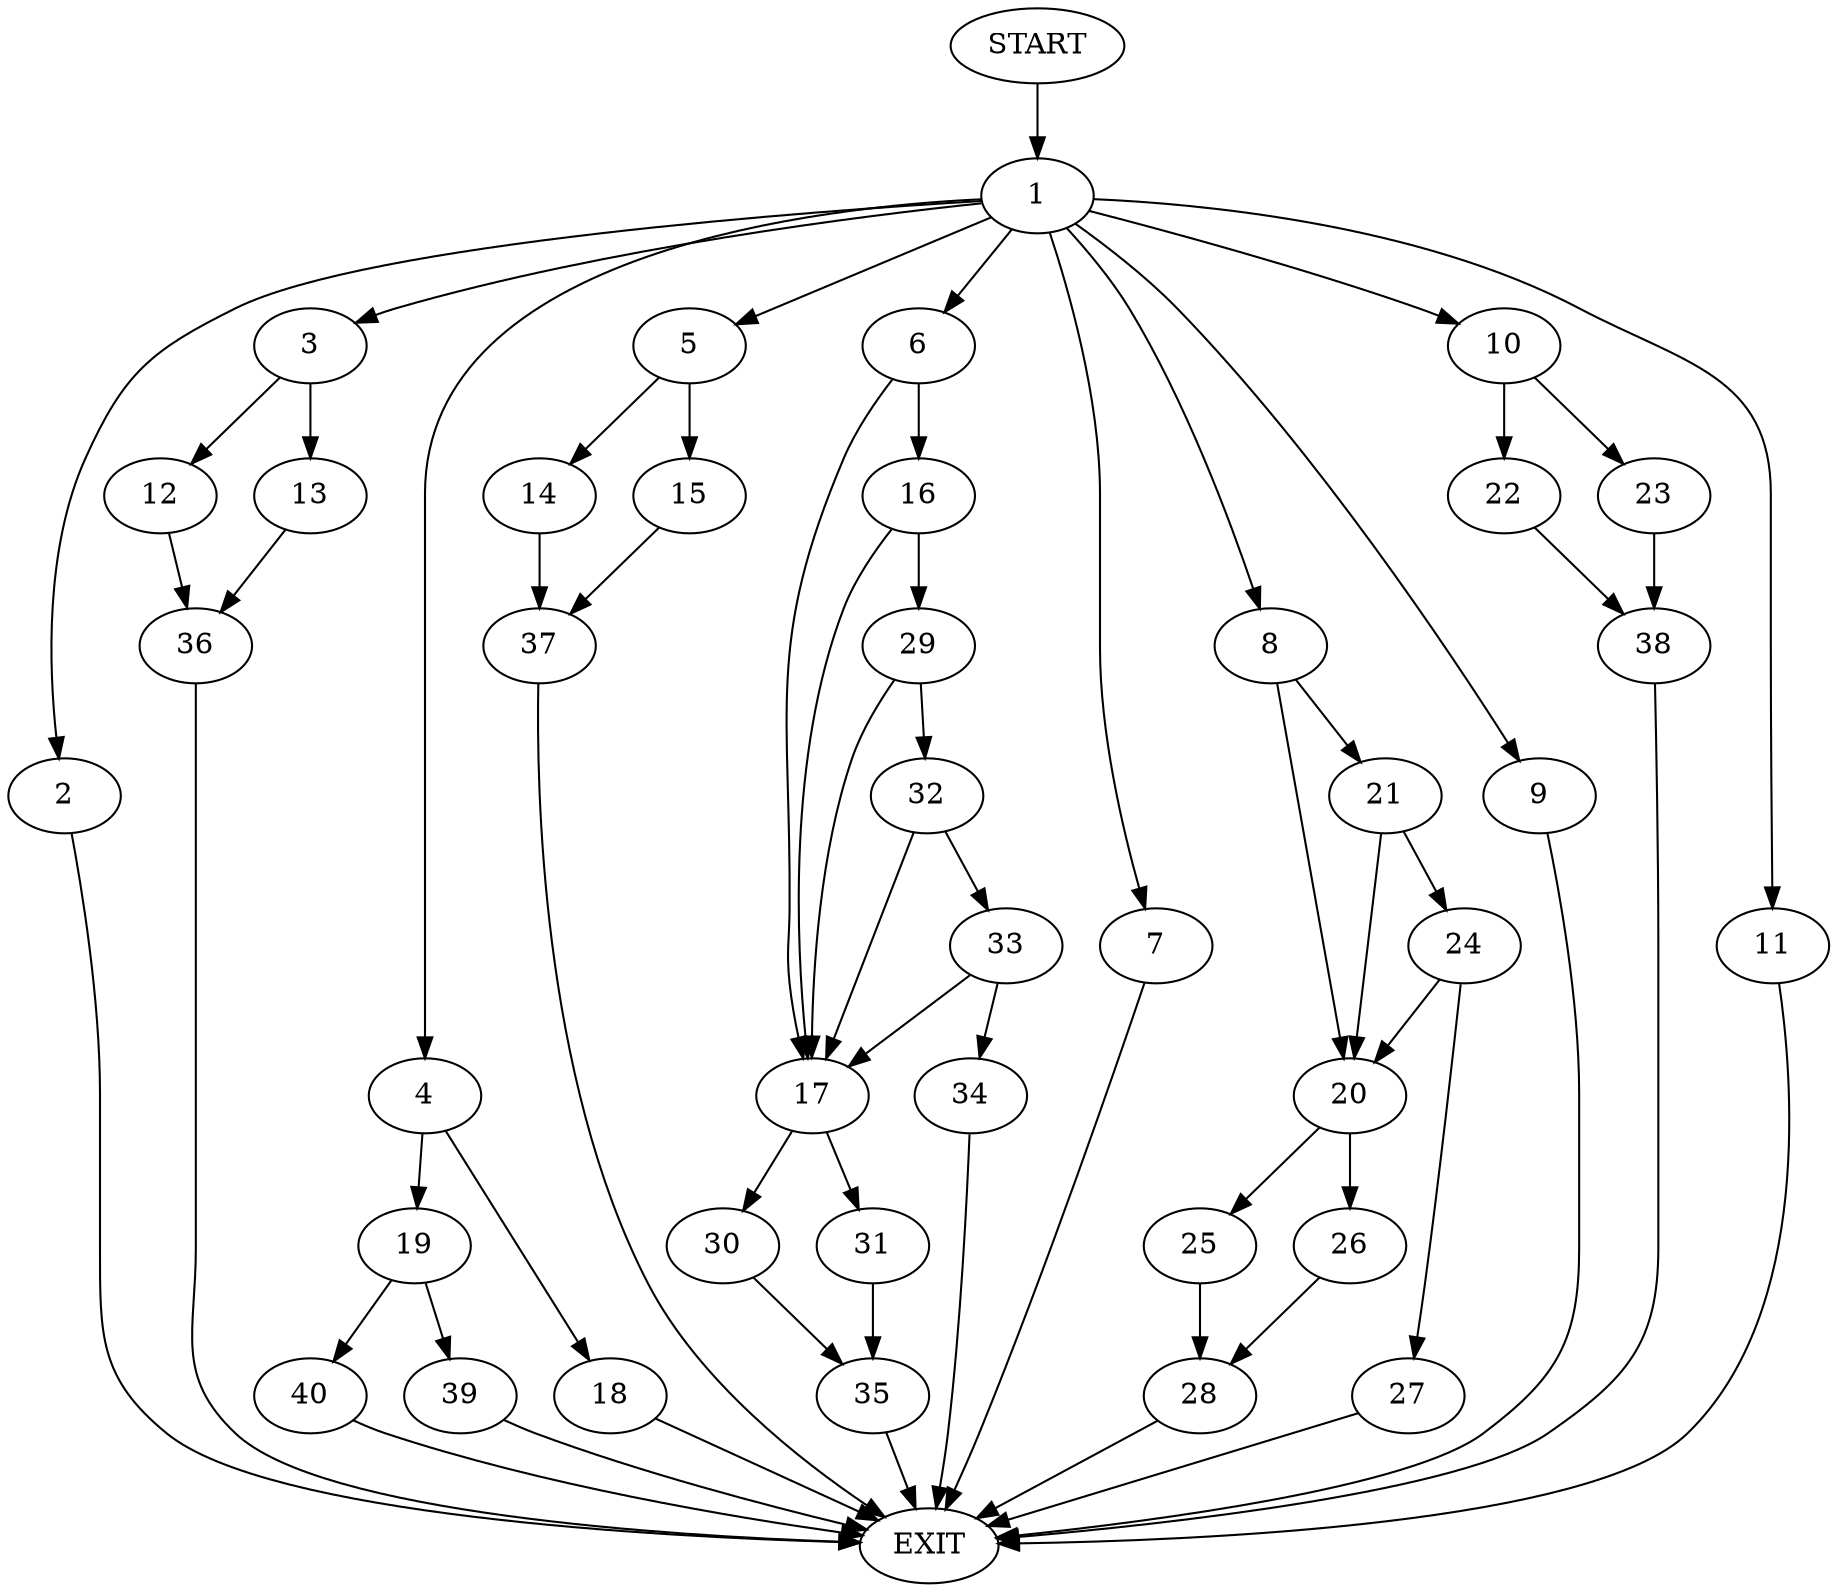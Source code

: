 digraph {
0 [label="START"]
41 [label="EXIT"]
0 -> 1
1 -> 2
1 -> 3
1 -> 4
1 -> 5
1 -> 6
1 -> 7
1 -> 8
1 -> 9
1 -> 10
1 -> 11
3 -> 12
3 -> 13
11 -> 41
5 -> 14
5 -> 15
2 -> 41
7 -> 41
6 -> 16
6 -> 17
4 -> 18
4 -> 19
9 -> 41
8 -> 20
8 -> 21
10 -> 22
10 -> 23
21 -> 20
21 -> 24
20 -> 25
20 -> 26
24 -> 27
24 -> 20
27 -> 41
26 -> 28
25 -> 28
28 -> 41
16 -> 29
16 -> 17
17 -> 30
17 -> 31
29 -> 32
29 -> 17
32 -> 33
32 -> 17
33 -> 34
33 -> 17
34 -> 41
30 -> 35
31 -> 35
35 -> 41
13 -> 36
12 -> 36
36 -> 41
15 -> 37
14 -> 37
37 -> 41
22 -> 38
23 -> 38
38 -> 41
18 -> 41
19 -> 39
19 -> 40
39 -> 41
40 -> 41
}
